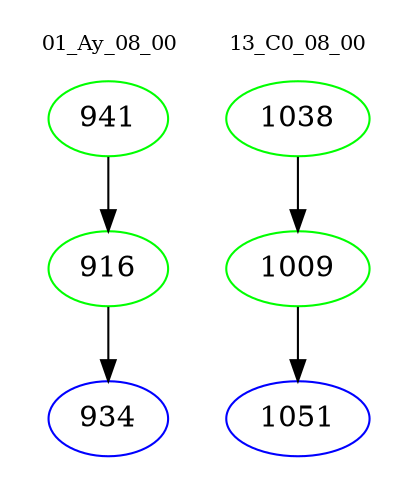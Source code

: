digraph{
subgraph cluster_0 {
color = white
label = "01_Ay_08_00";
fontsize=10;
T0_941 [label="941", color="green"]
T0_941 -> T0_916 [color="black"]
T0_916 [label="916", color="green"]
T0_916 -> T0_934 [color="black"]
T0_934 [label="934", color="blue"]
}
subgraph cluster_1 {
color = white
label = "13_C0_08_00";
fontsize=10;
T1_1038 [label="1038", color="green"]
T1_1038 -> T1_1009 [color="black"]
T1_1009 [label="1009", color="green"]
T1_1009 -> T1_1051 [color="black"]
T1_1051 [label="1051", color="blue"]
}
}
